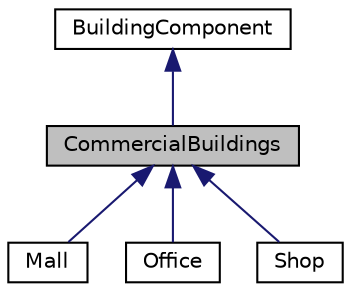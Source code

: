 digraph "CommercialBuildings"
{
 // LATEX_PDF_SIZE
  edge [fontname="Helvetica",fontsize="10",labelfontname="Helvetica",labelfontsize="10"];
  node [fontname="Helvetica",fontsize="10",shape=record];
  Node1 [label="CommercialBuildings",height=0.2,width=0.4,color="black", fillcolor="grey75", style="filled", fontcolor="black",tooltip=" "];
  Node2 -> Node1 [dir="back",color="midnightblue",fontsize="10",style="solid"];
  Node2 [label="BuildingComponent",height=0.2,width=0.4,color="black", fillcolor="white", style="filled",URL="$classBuildingComponent.html",tooltip=" "];
  Node1 -> Node3 [dir="back",color="midnightblue",fontsize="10",style="solid"];
  Node3 [label="Mall",height=0.2,width=0.4,color="black", fillcolor="white", style="filled",URL="$classMall.html",tooltip=" "];
  Node1 -> Node4 [dir="back",color="midnightblue",fontsize="10",style="solid"];
  Node4 [label="Office",height=0.2,width=0.4,color="black", fillcolor="white", style="filled",URL="$classOffice.html",tooltip=" "];
  Node1 -> Node5 [dir="back",color="midnightblue",fontsize="10",style="solid"];
  Node5 [label="Shop",height=0.2,width=0.4,color="black", fillcolor="white", style="filled",URL="$classShop.html",tooltip=" "];
}

